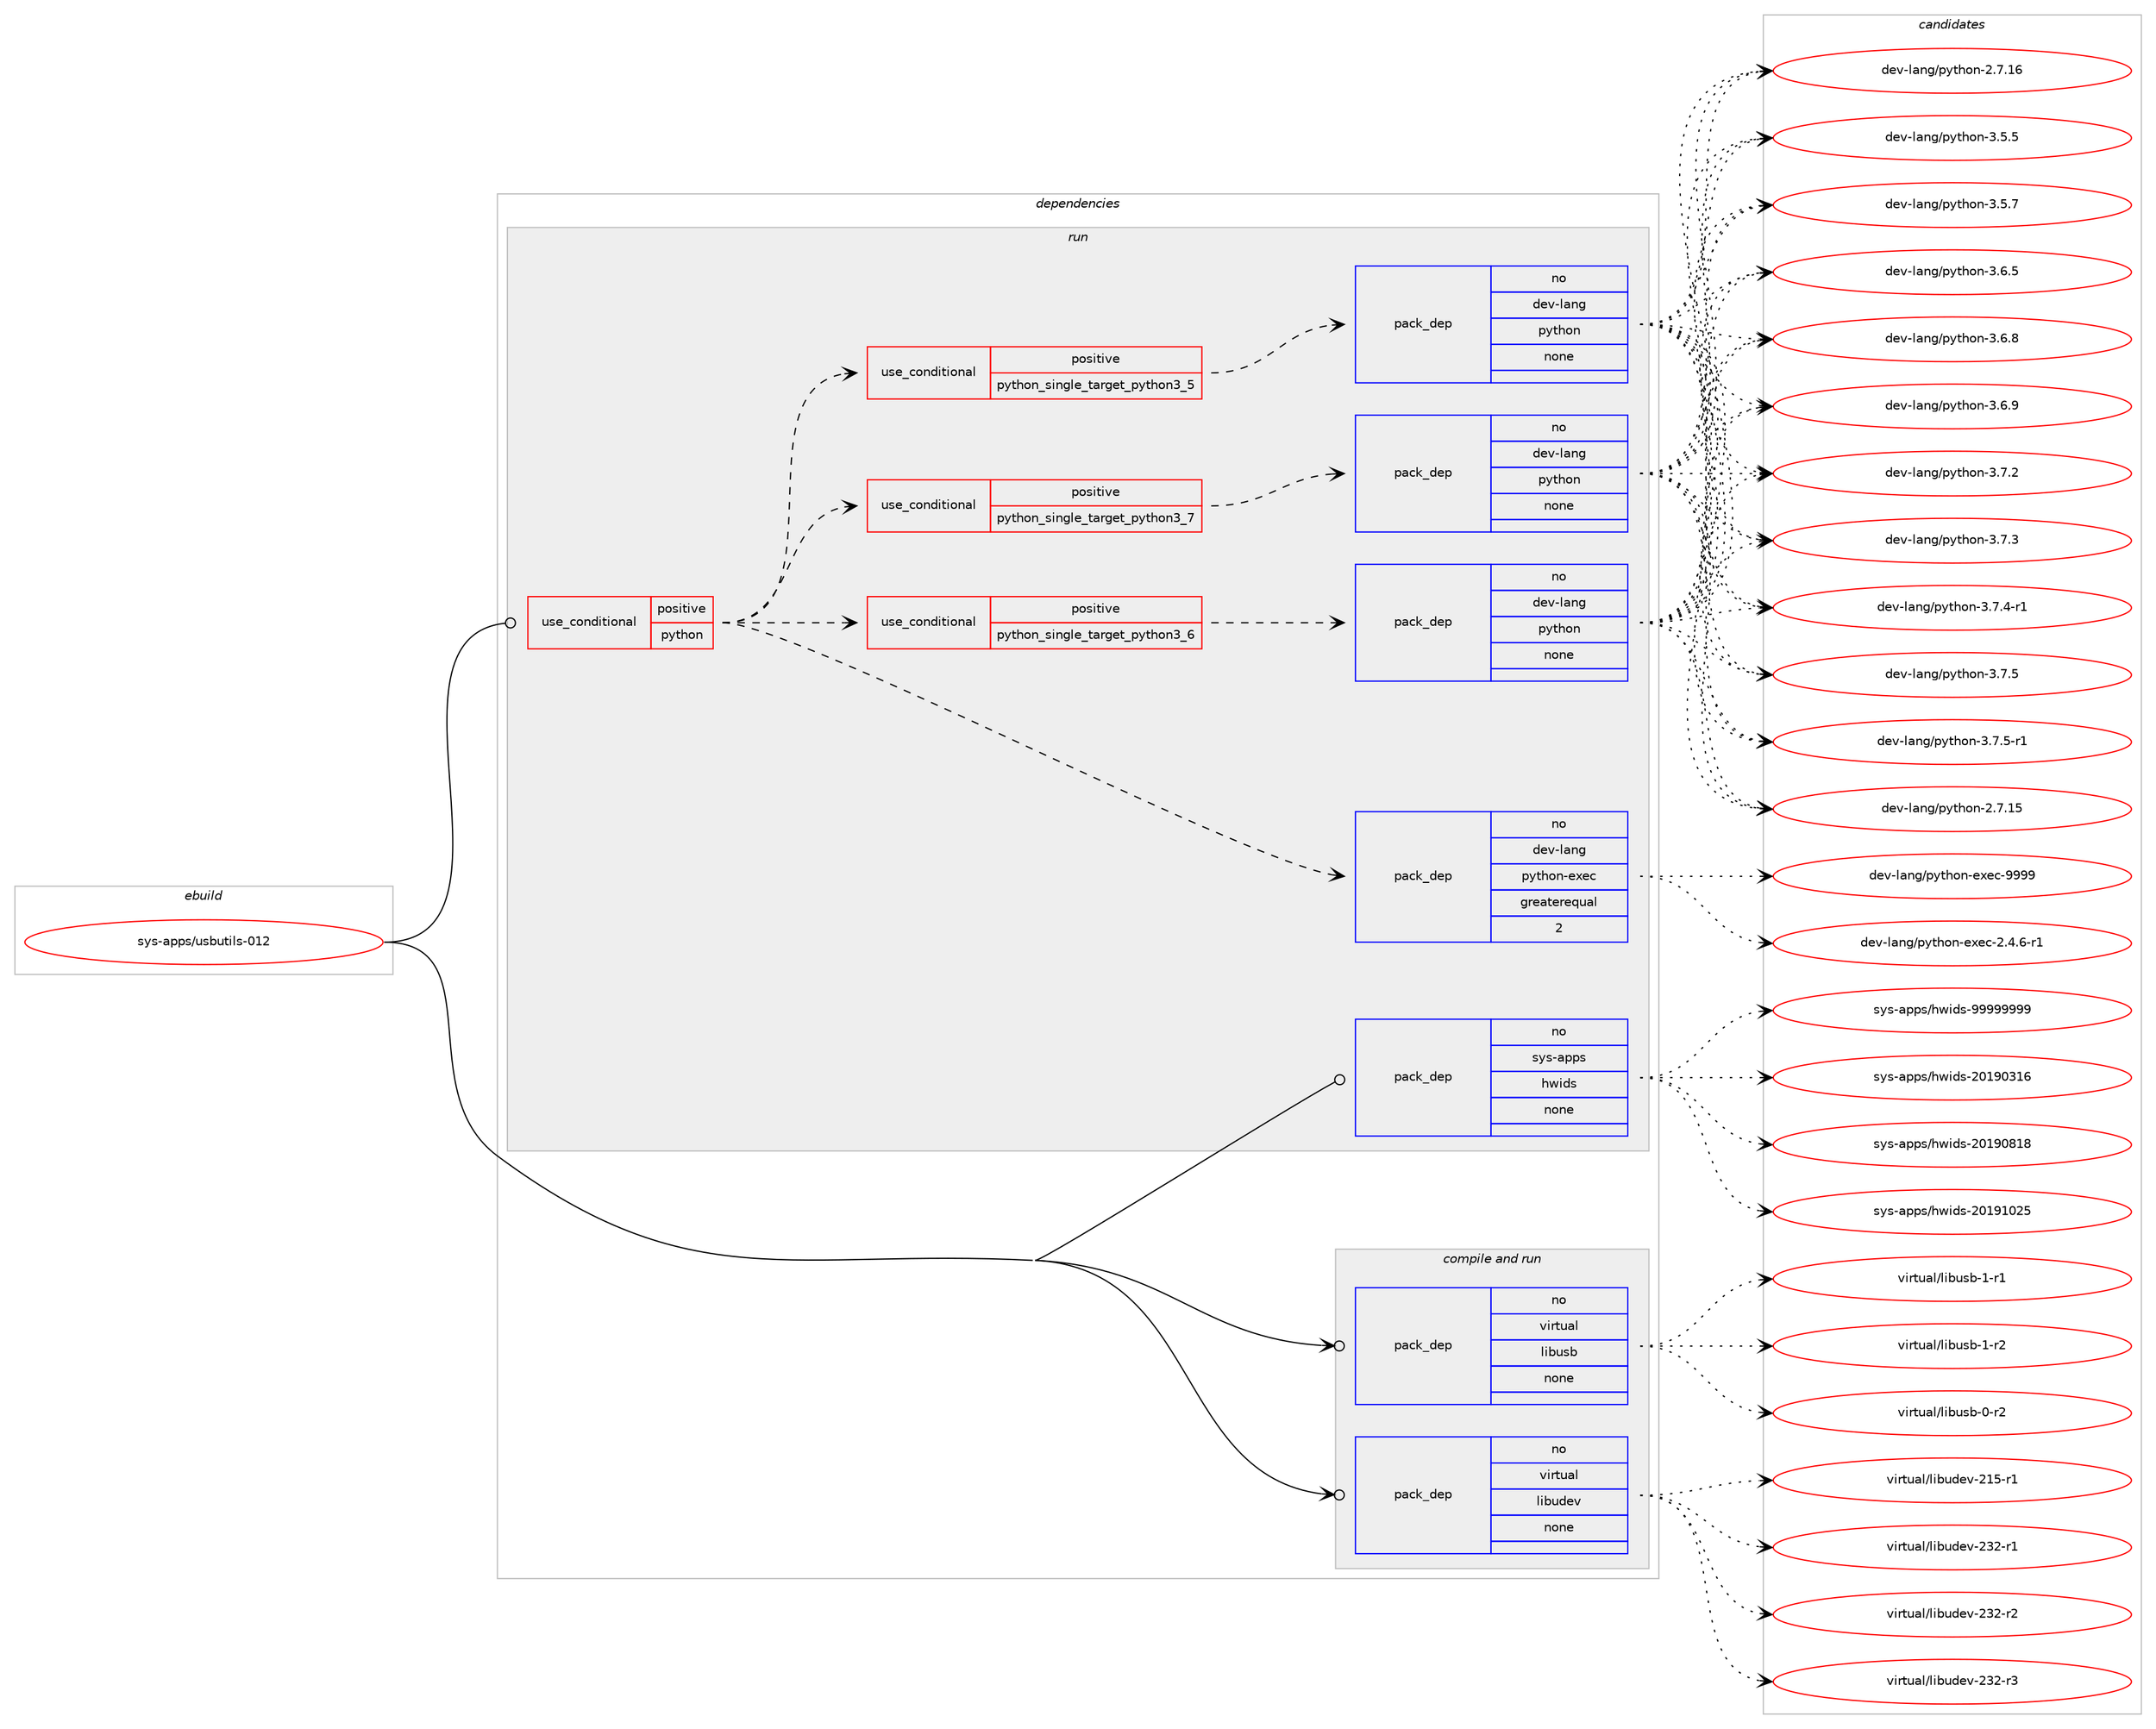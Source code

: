 digraph prolog {

# *************
# Graph options
# *************

newrank=true;
concentrate=true;
compound=true;
graph [rankdir=LR,fontname=Helvetica,fontsize=10,ranksep=1.5];#, ranksep=2.5, nodesep=0.2];
edge  [arrowhead=vee];
node  [fontname=Helvetica,fontsize=10];

# **********
# The ebuild
# **********

subgraph cluster_leftcol {
color=gray;
rank=same;
label=<<i>ebuild</i>>;
id [label="sys-apps/usbutils-012", color=red, width=4, href="../sys-apps/usbutils-012.svg"];
}

# ****************
# The dependencies
# ****************

subgraph cluster_midcol {
color=gray;
label=<<i>dependencies</i>>;
subgraph cluster_compile {
fillcolor="#eeeeee";
style=filled;
label=<<i>compile</i>>;
}
subgraph cluster_compileandrun {
fillcolor="#eeeeee";
style=filled;
label=<<i>compile and run</i>>;
subgraph pack651735 {
dependency878883 [label=<<TABLE BORDER="0" CELLBORDER="1" CELLSPACING="0" CELLPADDING="4" WIDTH="220"><TR><TD ROWSPAN="6" CELLPADDING="30">pack_dep</TD></TR><TR><TD WIDTH="110">no</TD></TR><TR><TD>virtual</TD></TR><TR><TD>libudev</TD></TR><TR><TD>none</TD></TR><TR><TD></TD></TR></TABLE>>, shape=none, color=blue];
}
id:e -> dependency878883:w [weight=20,style="solid",arrowhead="odotvee"];
subgraph pack651736 {
dependency878884 [label=<<TABLE BORDER="0" CELLBORDER="1" CELLSPACING="0" CELLPADDING="4" WIDTH="220"><TR><TD ROWSPAN="6" CELLPADDING="30">pack_dep</TD></TR><TR><TD WIDTH="110">no</TD></TR><TR><TD>virtual</TD></TR><TR><TD>libusb</TD></TR><TR><TD>none</TD></TR><TR><TD></TD></TR></TABLE>>, shape=none, color=blue];
}
id:e -> dependency878884:w [weight=20,style="solid",arrowhead="odotvee"];
}
subgraph cluster_run {
fillcolor="#eeeeee";
style=filled;
label=<<i>run</i>>;
subgraph cond211751 {
dependency878885 [label=<<TABLE BORDER="0" CELLBORDER="1" CELLSPACING="0" CELLPADDING="4"><TR><TD ROWSPAN="3" CELLPADDING="10">use_conditional</TD></TR><TR><TD>positive</TD></TR><TR><TD>python</TD></TR></TABLE>>, shape=none, color=red];
subgraph cond211752 {
dependency878886 [label=<<TABLE BORDER="0" CELLBORDER="1" CELLSPACING="0" CELLPADDING="4"><TR><TD ROWSPAN="3" CELLPADDING="10">use_conditional</TD></TR><TR><TD>positive</TD></TR><TR><TD>python_single_target_python3_5</TD></TR></TABLE>>, shape=none, color=red];
subgraph pack651737 {
dependency878887 [label=<<TABLE BORDER="0" CELLBORDER="1" CELLSPACING="0" CELLPADDING="4" WIDTH="220"><TR><TD ROWSPAN="6" CELLPADDING="30">pack_dep</TD></TR><TR><TD WIDTH="110">no</TD></TR><TR><TD>dev-lang</TD></TR><TR><TD>python</TD></TR><TR><TD>none</TD></TR><TR><TD></TD></TR></TABLE>>, shape=none, color=blue];
}
dependency878886:e -> dependency878887:w [weight=20,style="dashed",arrowhead="vee"];
}
dependency878885:e -> dependency878886:w [weight=20,style="dashed",arrowhead="vee"];
subgraph cond211753 {
dependency878888 [label=<<TABLE BORDER="0" CELLBORDER="1" CELLSPACING="0" CELLPADDING="4"><TR><TD ROWSPAN="3" CELLPADDING="10">use_conditional</TD></TR><TR><TD>positive</TD></TR><TR><TD>python_single_target_python3_6</TD></TR></TABLE>>, shape=none, color=red];
subgraph pack651738 {
dependency878889 [label=<<TABLE BORDER="0" CELLBORDER="1" CELLSPACING="0" CELLPADDING="4" WIDTH="220"><TR><TD ROWSPAN="6" CELLPADDING="30">pack_dep</TD></TR><TR><TD WIDTH="110">no</TD></TR><TR><TD>dev-lang</TD></TR><TR><TD>python</TD></TR><TR><TD>none</TD></TR><TR><TD></TD></TR></TABLE>>, shape=none, color=blue];
}
dependency878888:e -> dependency878889:w [weight=20,style="dashed",arrowhead="vee"];
}
dependency878885:e -> dependency878888:w [weight=20,style="dashed",arrowhead="vee"];
subgraph cond211754 {
dependency878890 [label=<<TABLE BORDER="0" CELLBORDER="1" CELLSPACING="0" CELLPADDING="4"><TR><TD ROWSPAN="3" CELLPADDING="10">use_conditional</TD></TR><TR><TD>positive</TD></TR><TR><TD>python_single_target_python3_7</TD></TR></TABLE>>, shape=none, color=red];
subgraph pack651739 {
dependency878891 [label=<<TABLE BORDER="0" CELLBORDER="1" CELLSPACING="0" CELLPADDING="4" WIDTH="220"><TR><TD ROWSPAN="6" CELLPADDING="30">pack_dep</TD></TR><TR><TD WIDTH="110">no</TD></TR><TR><TD>dev-lang</TD></TR><TR><TD>python</TD></TR><TR><TD>none</TD></TR><TR><TD></TD></TR></TABLE>>, shape=none, color=blue];
}
dependency878890:e -> dependency878891:w [weight=20,style="dashed",arrowhead="vee"];
}
dependency878885:e -> dependency878890:w [weight=20,style="dashed",arrowhead="vee"];
subgraph pack651740 {
dependency878892 [label=<<TABLE BORDER="0" CELLBORDER="1" CELLSPACING="0" CELLPADDING="4" WIDTH="220"><TR><TD ROWSPAN="6" CELLPADDING="30">pack_dep</TD></TR><TR><TD WIDTH="110">no</TD></TR><TR><TD>dev-lang</TD></TR><TR><TD>python-exec</TD></TR><TR><TD>greaterequal</TD></TR><TR><TD>2</TD></TR></TABLE>>, shape=none, color=blue];
}
dependency878885:e -> dependency878892:w [weight=20,style="dashed",arrowhead="vee"];
}
id:e -> dependency878885:w [weight=20,style="solid",arrowhead="odot"];
subgraph pack651741 {
dependency878893 [label=<<TABLE BORDER="0" CELLBORDER="1" CELLSPACING="0" CELLPADDING="4" WIDTH="220"><TR><TD ROWSPAN="6" CELLPADDING="30">pack_dep</TD></TR><TR><TD WIDTH="110">no</TD></TR><TR><TD>sys-apps</TD></TR><TR><TD>hwids</TD></TR><TR><TD>none</TD></TR><TR><TD></TD></TR></TABLE>>, shape=none, color=blue];
}
id:e -> dependency878893:w [weight=20,style="solid",arrowhead="odot"];
}
}

# **************
# The candidates
# **************

subgraph cluster_choices {
rank=same;
color=gray;
label=<<i>candidates</i>>;

subgraph choice651735 {
color=black;
nodesep=1;
choice118105114116117971084710810598117100101118455049534511449 [label="virtual/libudev-215-r1", color=red, width=4,href="../virtual/libudev-215-r1.svg"];
choice118105114116117971084710810598117100101118455051504511449 [label="virtual/libudev-232-r1", color=red, width=4,href="../virtual/libudev-232-r1.svg"];
choice118105114116117971084710810598117100101118455051504511450 [label="virtual/libudev-232-r2", color=red, width=4,href="../virtual/libudev-232-r2.svg"];
choice118105114116117971084710810598117100101118455051504511451 [label="virtual/libudev-232-r3", color=red, width=4,href="../virtual/libudev-232-r3.svg"];
dependency878883:e -> choice118105114116117971084710810598117100101118455049534511449:w [style=dotted,weight="100"];
dependency878883:e -> choice118105114116117971084710810598117100101118455051504511449:w [style=dotted,weight="100"];
dependency878883:e -> choice118105114116117971084710810598117100101118455051504511450:w [style=dotted,weight="100"];
dependency878883:e -> choice118105114116117971084710810598117100101118455051504511451:w [style=dotted,weight="100"];
}
subgraph choice651736 {
color=black;
nodesep=1;
choice1181051141161179710847108105981171159845484511450 [label="virtual/libusb-0-r2", color=red, width=4,href="../virtual/libusb-0-r2.svg"];
choice1181051141161179710847108105981171159845494511449 [label="virtual/libusb-1-r1", color=red, width=4,href="../virtual/libusb-1-r1.svg"];
choice1181051141161179710847108105981171159845494511450 [label="virtual/libusb-1-r2", color=red, width=4,href="../virtual/libusb-1-r2.svg"];
dependency878884:e -> choice1181051141161179710847108105981171159845484511450:w [style=dotted,weight="100"];
dependency878884:e -> choice1181051141161179710847108105981171159845494511449:w [style=dotted,weight="100"];
dependency878884:e -> choice1181051141161179710847108105981171159845494511450:w [style=dotted,weight="100"];
}
subgraph choice651737 {
color=black;
nodesep=1;
choice10010111845108971101034711212111610411111045504655464953 [label="dev-lang/python-2.7.15", color=red, width=4,href="../dev-lang/python-2.7.15.svg"];
choice10010111845108971101034711212111610411111045504655464954 [label="dev-lang/python-2.7.16", color=red, width=4,href="../dev-lang/python-2.7.16.svg"];
choice100101118451089711010347112121116104111110455146534653 [label="dev-lang/python-3.5.5", color=red, width=4,href="../dev-lang/python-3.5.5.svg"];
choice100101118451089711010347112121116104111110455146534655 [label="dev-lang/python-3.5.7", color=red, width=4,href="../dev-lang/python-3.5.7.svg"];
choice100101118451089711010347112121116104111110455146544653 [label="dev-lang/python-3.6.5", color=red, width=4,href="../dev-lang/python-3.6.5.svg"];
choice100101118451089711010347112121116104111110455146544656 [label="dev-lang/python-3.6.8", color=red, width=4,href="../dev-lang/python-3.6.8.svg"];
choice100101118451089711010347112121116104111110455146544657 [label="dev-lang/python-3.6.9", color=red, width=4,href="../dev-lang/python-3.6.9.svg"];
choice100101118451089711010347112121116104111110455146554650 [label="dev-lang/python-3.7.2", color=red, width=4,href="../dev-lang/python-3.7.2.svg"];
choice100101118451089711010347112121116104111110455146554651 [label="dev-lang/python-3.7.3", color=red, width=4,href="../dev-lang/python-3.7.3.svg"];
choice1001011184510897110103471121211161041111104551465546524511449 [label="dev-lang/python-3.7.4-r1", color=red, width=4,href="../dev-lang/python-3.7.4-r1.svg"];
choice100101118451089711010347112121116104111110455146554653 [label="dev-lang/python-3.7.5", color=red, width=4,href="../dev-lang/python-3.7.5.svg"];
choice1001011184510897110103471121211161041111104551465546534511449 [label="dev-lang/python-3.7.5-r1", color=red, width=4,href="../dev-lang/python-3.7.5-r1.svg"];
dependency878887:e -> choice10010111845108971101034711212111610411111045504655464953:w [style=dotted,weight="100"];
dependency878887:e -> choice10010111845108971101034711212111610411111045504655464954:w [style=dotted,weight="100"];
dependency878887:e -> choice100101118451089711010347112121116104111110455146534653:w [style=dotted,weight="100"];
dependency878887:e -> choice100101118451089711010347112121116104111110455146534655:w [style=dotted,weight="100"];
dependency878887:e -> choice100101118451089711010347112121116104111110455146544653:w [style=dotted,weight="100"];
dependency878887:e -> choice100101118451089711010347112121116104111110455146544656:w [style=dotted,weight="100"];
dependency878887:e -> choice100101118451089711010347112121116104111110455146544657:w [style=dotted,weight="100"];
dependency878887:e -> choice100101118451089711010347112121116104111110455146554650:w [style=dotted,weight="100"];
dependency878887:e -> choice100101118451089711010347112121116104111110455146554651:w [style=dotted,weight="100"];
dependency878887:e -> choice1001011184510897110103471121211161041111104551465546524511449:w [style=dotted,weight="100"];
dependency878887:e -> choice100101118451089711010347112121116104111110455146554653:w [style=dotted,weight="100"];
dependency878887:e -> choice1001011184510897110103471121211161041111104551465546534511449:w [style=dotted,weight="100"];
}
subgraph choice651738 {
color=black;
nodesep=1;
choice10010111845108971101034711212111610411111045504655464953 [label="dev-lang/python-2.7.15", color=red, width=4,href="../dev-lang/python-2.7.15.svg"];
choice10010111845108971101034711212111610411111045504655464954 [label="dev-lang/python-2.7.16", color=red, width=4,href="../dev-lang/python-2.7.16.svg"];
choice100101118451089711010347112121116104111110455146534653 [label="dev-lang/python-3.5.5", color=red, width=4,href="../dev-lang/python-3.5.5.svg"];
choice100101118451089711010347112121116104111110455146534655 [label="dev-lang/python-3.5.7", color=red, width=4,href="../dev-lang/python-3.5.7.svg"];
choice100101118451089711010347112121116104111110455146544653 [label="dev-lang/python-3.6.5", color=red, width=4,href="../dev-lang/python-3.6.5.svg"];
choice100101118451089711010347112121116104111110455146544656 [label="dev-lang/python-3.6.8", color=red, width=4,href="../dev-lang/python-3.6.8.svg"];
choice100101118451089711010347112121116104111110455146544657 [label="dev-lang/python-3.6.9", color=red, width=4,href="../dev-lang/python-3.6.9.svg"];
choice100101118451089711010347112121116104111110455146554650 [label="dev-lang/python-3.7.2", color=red, width=4,href="../dev-lang/python-3.7.2.svg"];
choice100101118451089711010347112121116104111110455146554651 [label="dev-lang/python-3.7.3", color=red, width=4,href="../dev-lang/python-3.7.3.svg"];
choice1001011184510897110103471121211161041111104551465546524511449 [label="dev-lang/python-3.7.4-r1", color=red, width=4,href="../dev-lang/python-3.7.4-r1.svg"];
choice100101118451089711010347112121116104111110455146554653 [label="dev-lang/python-3.7.5", color=red, width=4,href="../dev-lang/python-3.7.5.svg"];
choice1001011184510897110103471121211161041111104551465546534511449 [label="dev-lang/python-3.7.5-r1", color=red, width=4,href="../dev-lang/python-3.7.5-r1.svg"];
dependency878889:e -> choice10010111845108971101034711212111610411111045504655464953:w [style=dotted,weight="100"];
dependency878889:e -> choice10010111845108971101034711212111610411111045504655464954:w [style=dotted,weight="100"];
dependency878889:e -> choice100101118451089711010347112121116104111110455146534653:w [style=dotted,weight="100"];
dependency878889:e -> choice100101118451089711010347112121116104111110455146534655:w [style=dotted,weight="100"];
dependency878889:e -> choice100101118451089711010347112121116104111110455146544653:w [style=dotted,weight="100"];
dependency878889:e -> choice100101118451089711010347112121116104111110455146544656:w [style=dotted,weight="100"];
dependency878889:e -> choice100101118451089711010347112121116104111110455146544657:w [style=dotted,weight="100"];
dependency878889:e -> choice100101118451089711010347112121116104111110455146554650:w [style=dotted,weight="100"];
dependency878889:e -> choice100101118451089711010347112121116104111110455146554651:w [style=dotted,weight="100"];
dependency878889:e -> choice1001011184510897110103471121211161041111104551465546524511449:w [style=dotted,weight="100"];
dependency878889:e -> choice100101118451089711010347112121116104111110455146554653:w [style=dotted,weight="100"];
dependency878889:e -> choice1001011184510897110103471121211161041111104551465546534511449:w [style=dotted,weight="100"];
}
subgraph choice651739 {
color=black;
nodesep=1;
choice10010111845108971101034711212111610411111045504655464953 [label="dev-lang/python-2.7.15", color=red, width=4,href="../dev-lang/python-2.7.15.svg"];
choice10010111845108971101034711212111610411111045504655464954 [label="dev-lang/python-2.7.16", color=red, width=4,href="../dev-lang/python-2.7.16.svg"];
choice100101118451089711010347112121116104111110455146534653 [label="dev-lang/python-3.5.5", color=red, width=4,href="../dev-lang/python-3.5.5.svg"];
choice100101118451089711010347112121116104111110455146534655 [label="dev-lang/python-3.5.7", color=red, width=4,href="../dev-lang/python-3.5.7.svg"];
choice100101118451089711010347112121116104111110455146544653 [label="dev-lang/python-3.6.5", color=red, width=4,href="../dev-lang/python-3.6.5.svg"];
choice100101118451089711010347112121116104111110455146544656 [label="dev-lang/python-3.6.8", color=red, width=4,href="../dev-lang/python-3.6.8.svg"];
choice100101118451089711010347112121116104111110455146544657 [label="dev-lang/python-3.6.9", color=red, width=4,href="../dev-lang/python-3.6.9.svg"];
choice100101118451089711010347112121116104111110455146554650 [label="dev-lang/python-3.7.2", color=red, width=4,href="../dev-lang/python-3.7.2.svg"];
choice100101118451089711010347112121116104111110455146554651 [label="dev-lang/python-3.7.3", color=red, width=4,href="../dev-lang/python-3.7.3.svg"];
choice1001011184510897110103471121211161041111104551465546524511449 [label="dev-lang/python-3.7.4-r1", color=red, width=4,href="../dev-lang/python-3.7.4-r1.svg"];
choice100101118451089711010347112121116104111110455146554653 [label="dev-lang/python-3.7.5", color=red, width=4,href="../dev-lang/python-3.7.5.svg"];
choice1001011184510897110103471121211161041111104551465546534511449 [label="dev-lang/python-3.7.5-r1", color=red, width=4,href="../dev-lang/python-3.7.5-r1.svg"];
dependency878891:e -> choice10010111845108971101034711212111610411111045504655464953:w [style=dotted,weight="100"];
dependency878891:e -> choice10010111845108971101034711212111610411111045504655464954:w [style=dotted,weight="100"];
dependency878891:e -> choice100101118451089711010347112121116104111110455146534653:w [style=dotted,weight="100"];
dependency878891:e -> choice100101118451089711010347112121116104111110455146534655:w [style=dotted,weight="100"];
dependency878891:e -> choice100101118451089711010347112121116104111110455146544653:w [style=dotted,weight="100"];
dependency878891:e -> choice100101118451089711010347112121116104111110455146544656:w [style=dotted,weight="100"];
dependency878891:e -> choice100101118451089711010347112121116104111110455146544657:w [style=dotted,weight="100"];
dependency878891:e -> choice100101118451089711010347112121116104111110455146554650:w [style=dotted,weight="100"];
dependency878891:e -> choice100101118451089711010347112121116104111110455146554651:w [style=dotted,weight="100"];
dependency878891:e -> choice1001011184510897110103471121211161041111104551465546524511449:w [style=dotted,weight="100"];
dependency878891:e -> choice100101118451089711010347112121116104111110455146554653:w [style=dotted,weight="100"];
dependency878891:e -> choice1001011184510897110103471121211161041111104551465546534511449:w [style=dotted,weight="100"];
}
subgraph choice651740 {
color=black;
nodesep=1;
choice10010111845108971101034711212111610411111045101120101994550465246544511449 [label="dev-lang/python-exec-2.4.6-r1", color=red, width=4,href="../dev-lang/python-exec-2.4.6-r1.svg"];
choice10010111845108971101034711212111610411111045101120101994557575757 [label="dev-lang/python-exec-9999", color=red, width=4,href="../dev-lang/python-exec-9999.svg"];
dependency878892:e -> choice10010111845108971101034711212111610411111045101120101994550465246544511449:w [style=dotted,weight="100"];
dependency878892:e -> choice10010111845108971101034711212111610411111045101120101994557575757:w [style=dotted,weight="100"];
}
subgraph choice651741 {
color=black;
nodesep=1;
choice115121115459711211211547104119105100115455048495748514954 [label="sys-apps/hwids-20190316", color=red, width=4,href="../sys-apps/hwids-20190316.svg"];
choice115121115459711211211547104119105100115455048495748564956 [label="sys-apps/hwids-20190818", color=red, width=4,href="../sys-apps/hwids-20190818.svg"];
choice115121115459711211211547104119105100115455048495749485053 [label="sys-apps/hwids-20191025", color=red, width=4,href="../sys-apps/hwids-20191025.svg"];
choice115121115459711211211547104119105100115455757575757575757 [label="sys-apps/hwids-99999999", color=red, width=4,href="../sys-apps/hwids-99999999.svg"];
dependency878893:e -> choice115121115459711211211547104119105100115455048495748514954:w [style=dotted,weight="100"];
dependency878893:e -> choice115121115459711211211547104119105100115455048495748564956:w [style=dotted,weight="100"];
dependency878893:e -> choice115121115459711211211547104119105100115455048495749485053:w [style=dotted,weight="100"];
dependency878893:e -> choice115121115459711211211547104119105100115455757575757575757:w [style=dotted,weight="100"];
}
}

}
